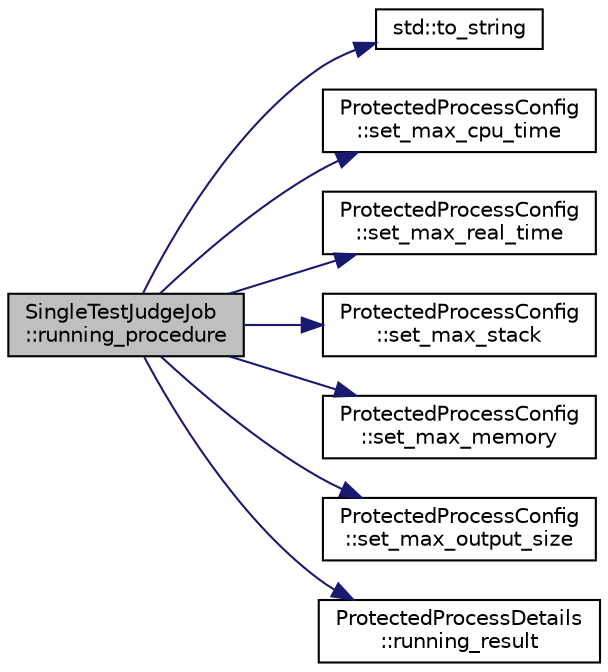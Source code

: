 digraph "SingleTestJudgeJob::running_procedure"
{
 // LATEX_PDF_SIZE
  edge [fontname="Helvetica",fontsize="10",labelfontname="Helvetica",labelfontsize="10"];
  node [fontname="Helvetica",fontsize="10",shape=record];
  rankdir="LR";
  Node36 [label="SingleTestJudgeJob\l::running_procedure",height=0.2,width=0.4,color="black", fillcolor="grey75", style="filled", fontcolor="black",tooltip=" "];
  Node36 -> Node37 [color="midnightblue",fontsize="10",style="solid",fontname="Helvetica"];
  Node37 [label="std::to_string",height=0.2,width=0.4,color="black", fillcolor="white", style="filled",URL="$namespacestd.html#aee474c547aeb0d844616a7defb3846a9",tooltip=" "];
  Node36 -> Node38 [color="midnightblue",fontsize="10",style="solid",fontname="Helvetica"];
  Node38 [label="ProtectedProcessConfig\l::set_max_cpu_time",height=0.2,width=0.4,color="black", fillcolor="white", style="filled",URL="$class_protected_process_config.html#a7b937285a651b6a6b210b4ba8c711974",tooltip="set max cpu time"];
  Node36 -> Node39 [color="midnightblue",fontsize="10",style="solid",fontname="Helvetica"];
  Node39 [label="ProtectedProcessConfig\l::set_max_real_time",height=0.2,width=0.4,color="black", fillcolor="white", style="filled",URL="$class_protected_process_config.html#aa8371864aea39510750e6212c1290b8a",tooltip="set max real time"];
  Node36 -> Node40 [color="midnightblue",fontsize="10",style="solid",fontname="Helvetica"];
  Node40 [label="ProtectedProcessConfig\l::set_max_stack",height=0.2,width=0.4,color="black", fillcolor="white", style="filled",URL="$class_protected_process_config.html#a091d140f0348a87dcd72396d1677b0ff",tooltip="set max stack"];
  Node36 -> Node41 [color="midnightblue",fontsize="10",style="solid",fontname="Helvetica"];
  Node41 [label="ProtectedProcessConfig\l::set_max_memory",height=0.2,width=0.4,color="black", fillcolor="white", style="filled",URL="$class_protected_process_config.html#a583443de2f22e741f343db0c643811b1",tooltip="set max memory"];
  Node36 -> Node42 [color="midnightblue",fontsize="10",style="solid",fontname="Helvetica"];
  Node42 [label="ProtectedProcessConfig\l::set_max_output_size",height=0.2,width=0.4,color="black", fillcolor="white", style="filled",URL="$class_protected_process_config.html#a71c538871705317054ca13a4691773d8",tooltip="set max output size"];
  Node36 -> Node43 [color="midnightblue",fontsize="10",style="solid",fontname="Helvetica"];
  Node43 [label="ProtectedProcessDetails\l::running_result",height=0.2,width=0.4,color="black", fillcolor="white", style="filled",URL="$class_protected_process_details.html#a465cb3aa71e4cb10b9165b583e35a5fa",tooltip=" "];
}
